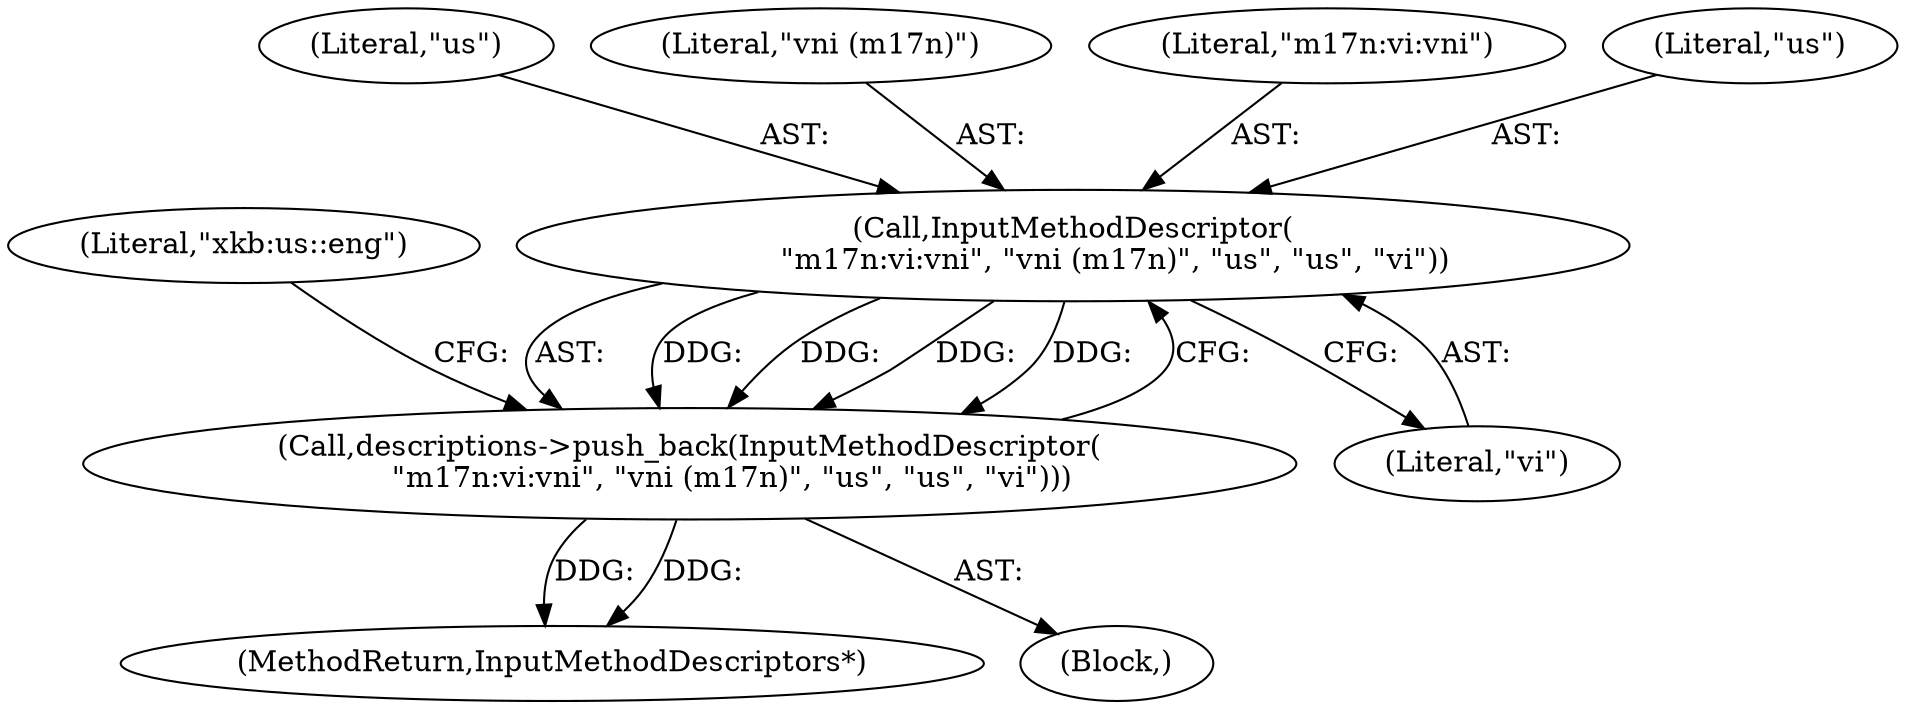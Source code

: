 digraph "1_Chrome_dc7b094a338c6c521f918f478e993f0f74bbea0d_12@del" {
"1000279" [label="(Call,InputMethodDescriptor(\n         \"m17n:vi:vni\", \"vni (m17n)\", \"us\", \"us\", \"vi\"))"];
"1000278" [label="(Call,descriptions->push_back(InputMethodDescriptor(\n         \"m17n:vi:vni\", \"vni (m17n)\", \"us\", \"us\", \"vi\")))"];
"1000282" [label="(Literal,\"us\")"];
"1000278" [label="(Call,descriptions->push_back(InputMethodDescriptor(\n         \"m17n:vi:vni\", \"vni (m17n)\", \"us\", \"us\", \"vi\")))"];
"1000581" [label="(MethodReturn,InputMethodDescriptors*)"];
"1000281" [label="(Literal,\"vni (m17n)\")"];
"1000284" [label="(Literal,\"vi\")"];
"1000280" [label="(Literal,\"m17n:vi:vni\")"];
"1000287" [label="(Literal,\"xkb:us::eng\")"];
"1000283" [label="(Literal,\"us\")"];
"1000279" [label="(Call,InputMethodDescriptor(\n         \"m17n:vi:vni\", \"vni (m17n)\", \"us\", \"us\", \"vi\"))"];
"1000101" [label="(Block,)"];
"1000279" -> "1000278"  [label="AST: "];
"1000279" -> "1000284"  [label="CFG: "];
"1000280" -> "1000279"  [label="AST: "];
"1000281" -> "1000279"  [label="AST: "];
"1000282" -> "1000279"  [label="AST: "];
"1000283" -> "1000279"  [label="AST: "];
"1000284" -> "1000279"  [label="AST: "];
"1000278" -> "1000279"  [label="CFG: "];
"1000279" -> "1000278"  [label="DDG: "];
"1000279" -> "1000278"  [label="DDG: "];
"1000279" -> "1000278"  [label="DDG: "];
"1000279" -> "1000278"  [label="DDG: "];
"1000278" -> "1000101"  [label="AST: "];
"1000287" -> "1000278"  [label="CFG: "];
"1000278" -> "1000581"  [label="DDG: "];
"1000278" -> "1000581"  [label="DDG: "];
}
